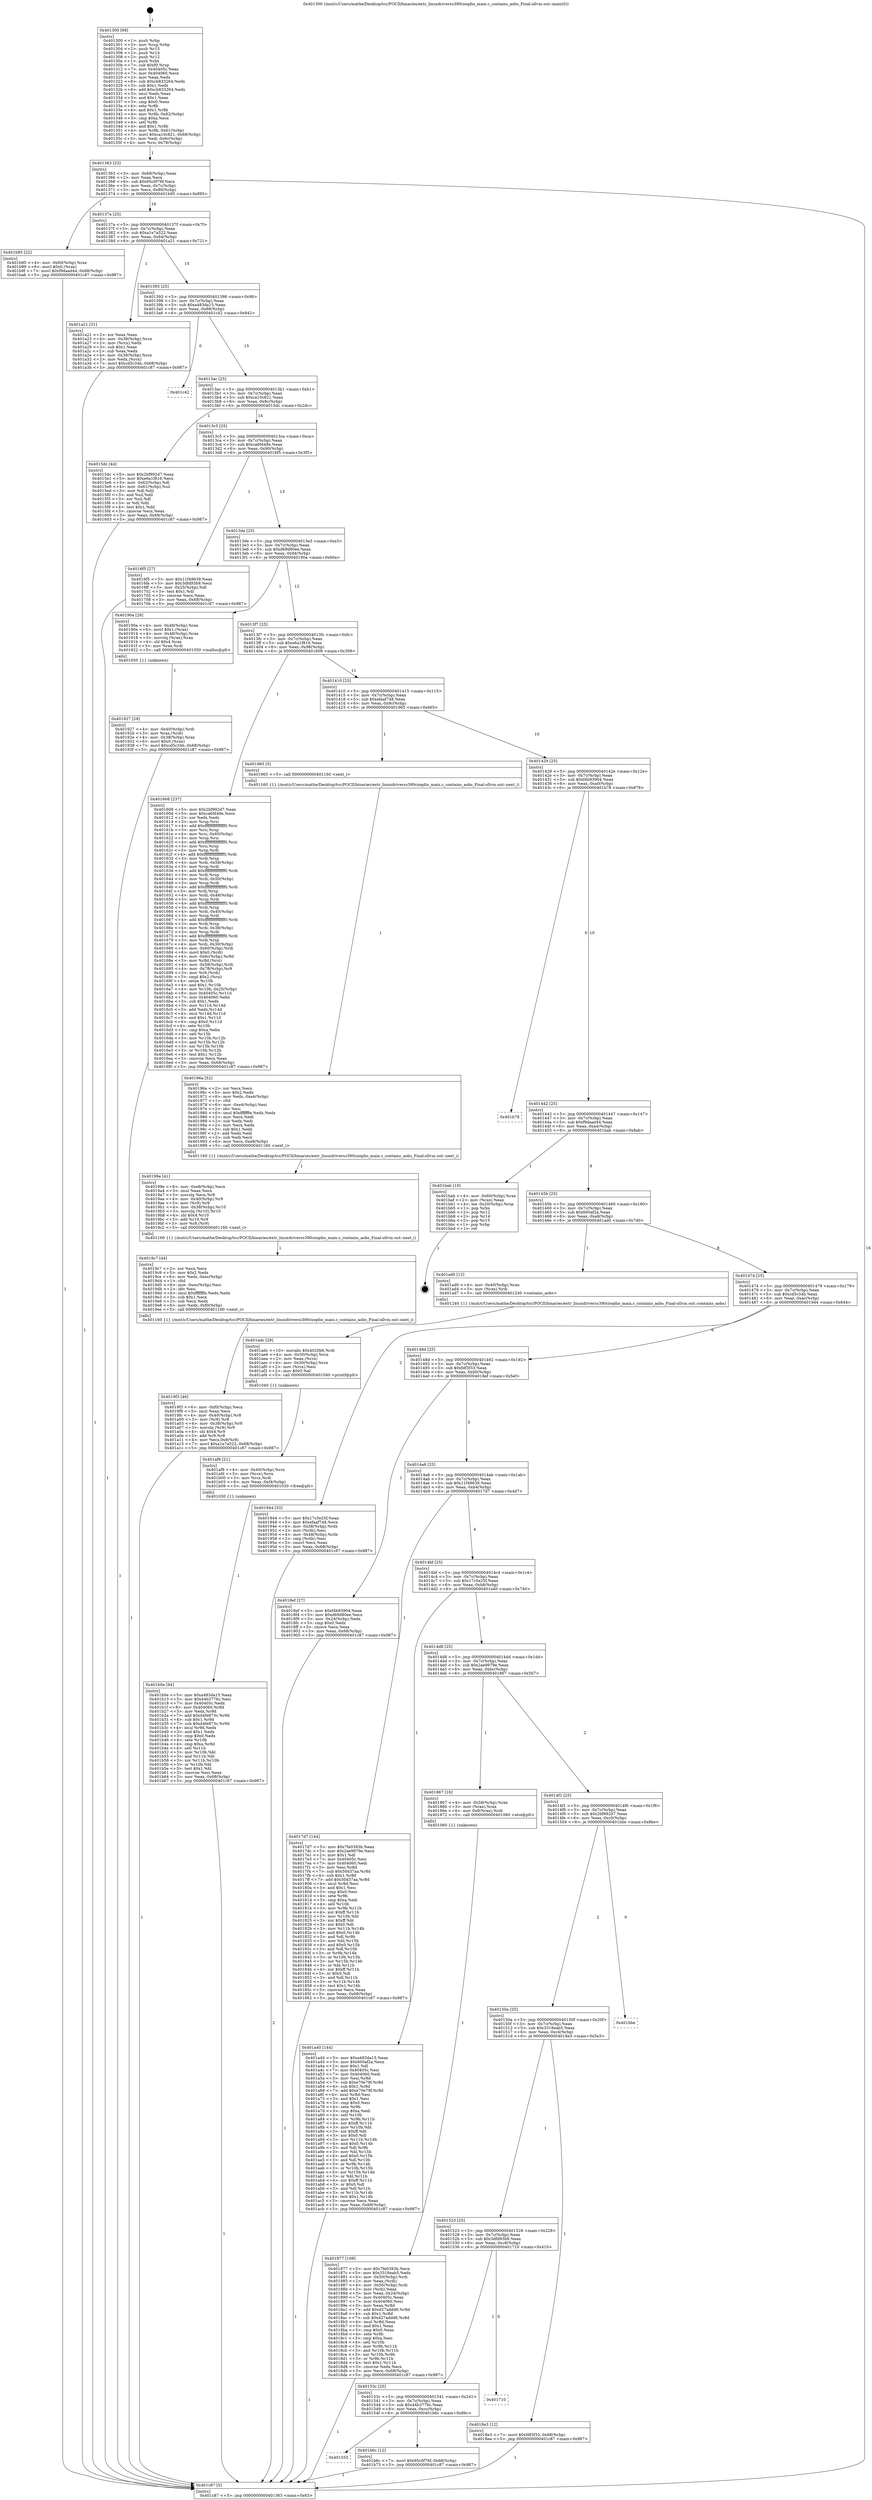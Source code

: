 digraph "0x401300" {
  label = "0x401300 (/mnt/c/Users/mathe/Desktop/tcc/POCII/binaries/extr_linuxdriverss390cioqdio_main.c_contains_aobs_Final-ollvm.out::main(0))"
  labelloc = "t"
  node[shape=record]

  Entry [label="",width=0.3,height=0.3,shape=circle,fillcolor=black,style=filled]
  "0x401363" [label="{
     0x401363 [23]\l
     | [instrs]\l
     &nbsp;&nbsp;0x401363 \<+3\>: mov -0x68(%rbp),%eax\l
     &nbsp;&nbsp;0x401366 \<+2\>: mov %eax,%ecx\l
     &nbsp;&nbsp;0x401368 \<+6\>: sub $0x95c0f76f,%ecx\l
     &nbsp;&nbsp;0x40136e \<+3\>: mov %eax,-0x7c(%rbp)\l
     &nbsp;&nbsp;0x401371 \<+3\>: mov %ecx,-0x80(%rbp)\l
     &nbsp;&nbsp;0x401374 \<+6\>: je 0000000000401b95 \<main+0x895\>\l
  }"]
  "0x401b95" [label="{
     0x401b95 [22]\l
     | [instrs]\l
     &nbsp;&nbsp;0x401b95 \<+4\>: mov -0x60(%rbp),%rax\l
     &nbsp;&nbsp;0x401b99 \<+6\>: movl $0x0,(%rax)\l
     &nbsp;&nbsp;0x401b9f \<+7\>: movl $0xf9daad44,-0x68(%rbp)\l
     &nbsp;&nbsp;0x401ba6 \<+5\>: jmp 0000000000401c87 \<main+0x987\>\l
  }"]
  "0x40137a" [label="{
     0x40137a [25]\l
     | [instrs]\l
     &nbsp;&nbsp;0x40137a \<+5\>: jmp 000000000040137f \<main+0x7f\>\l
     &nbsp;&nbsp;0x40137f \<+3\>: mov -0x7c(%rbp),%eax\l
     &nbsp;&nbsp;0x401382 \<+5\>: sub $0xa1e7a522,%eax\l
     &nbsp;&nbsp;0x401387 \<+6\>: mov %eax,-0x84(%rbp)\l
     &nbsp;&nbsp;0x40138d \<+6\>: je 0000000000401a21 \<main+0x721\>\l
  }"]
  Exit [label="",width=0.3,height=0.3,shape=circle,fillcolor=black,style=filled,peripheries=2]
  "0x401a21" [label="{
     0x401a21 [31]\l
     | [instrs]\l
     &nbsp;&nbsp;0x401a21 \<+2\>: xor %eax,%eax\l
     &nbsp;&nbsp;0x401a23 \<+4\>: mov -0x38(%rbp),%rcx\l
     &nbsp;&nbsp;0x401a27 \<+2\>: mov (%rcx),%edx\l
     &nbsp;&nbsp;0x401a29 \<+3\>: sub $0x1,%eax\l
     &nbsp;&nbsp;0x401a2c \<+2\>: sub %eax,%edx\l
     &nbsp;&nbsp;0x401a2e \<+4\>: mov -0x38(%rbp),%rcx\l
     &nbsp;&nbsp;0x401a32 \<+2\>: mov %edx,(%rcx)\l
     &nbsp;&nbsp;0x401a34 \<+7\>: movl $0xcd5c34b,-0x68(%rbp)\l
     &nbsp;&nbsp;0x401a3b \<+5\>: jmp 0000000000401c87 \<main+0x987\>\l
  }"]
  "0x401393" [label="{
     0x401393 [25]\l
     | [instrs]\l
     &nbsp;&nbsp;0x401393 \<+5\>: jmp 0000000000401398 \<main+0x98\>\l
     &nbsp;&nbsp;0x401398 \<+3\>: mov -0x7c(%rbp),%eax\l
     &nbsp;&nbsp;0x40139b \<+5\>: sub $0xa483da15,%eax\l
     &nbsp;&nbsp;0x4013a0 \<+6\>: mov %eax,-0x88(%rbp)\l
     &nbsp;&nbsp;0x4013a6 \<+6\>: je 0000000000401c42 \<main+0x942\>\l
  }"]
  "0x401555" [label="{
     0x401555\l
  }", style=dashed]
  "0x401c42" [label="{
     0x401c42\l
  }", style=dashed]
  "0x4013ac" [label="{
     0x4013ac [25]\l
     | [instrs]\l
     &nbsp;&nbsp;0x4013ac \<+5\>: jmp 00000000004013b1 \<main+0xb1\>\l
     &nbsp;&nbsp;0x4013b1 \<+3\>: mov -0x7c(%rbp),%eax\l
     &nbsp;&nbsp;0x4013b4 \<+5\>: sub $0xca10c821,%eax\l
     &nbsp;&nbsp;0x4013b9 \<+6\>: mov %eax,-0x8c(%rbp)\l
     &nbsp;&nbsp;0x4013bf \<+6\>: je 00000000004015dc \<main+0x2dc\>\l
  }"]
  "0x401b6c" [label="{
     0x401b6c [12]\l
     | [instrs]\l
     &nbsp;&nbsp;0x401b6c \<+7\>: movl $0x95c0f76f,-0x68(%rbp)\l
     &nbsp;&nbsp;0x401b73 \<+5\>: jmp 0000000000401c87 \<main+0x987\>\l
  }"]
  "0x4015dc" [label="{
     0x4015dc [44]\l
     | [instrs]\l
     &nbsp;&nbsp;0x4015dc \<+5\>: mov $0x2bf992d7,%eax\l
     &nbsp;&nbsp;0x4015e1 \<+5\>: mov $0xe6a1f816,%ecx\l
     &nbsp;&nbsp;0x4015e6 \<+3\>: mov -0x62(%rbp),%dl\l
     &nbsp;&nbsp;0x4015e9 \<+4\>: mov -0x61(%rbp),%sil\l
     &nbsp;&nbsp;0x4015ed \<+3\>: mov %dl,%dil\l
     &nbsp;&nbsp;0x4015f0 \<+3\>: and %sil,%dil\l
     &nbsp;&nbsp;0x4015f3 \<+3\>: xor %sil,%dl\l
     &nbsp;&nbsp;0x4015f6 \<+3\>: or %dl,%dil\l
     &nbsp;&nbsp;0x4015f9 \<+4\>: test $0x1,%dil\l
     &nbsp;&nbsp;0x4015fd \<+3\>: cmovne %ecx,%eax\l
     &nbsp;&nbsp;0x401600 \<+3\>: mov %eax,-0x68(%rbp)\l
     &nbsp;&nbsp;0x401603 \<+5\>: jmp 0000000000401c87 \<main+0x987\>\l
  }"]
  "0x4013c5" [label="{
     0x4013c5 [25]\l
     | [instrs]\l
     &nbsp;&nbsp;0x4013c5 \<+5\>: jmp 00000000004013ca \<main+0xca\>\l
     &nbsp;&nbsp;0x4013ca \<+3\>: mov -0x7c(%rbp),%eax\l
     &nbsp;&nbsp;0x4013cd \<+5\>: sub $0xca6fd49e,%eax\l
     &nbsp;&nbsp;0x4013d2 \<+6\>: mov %eax,-0x90(%rbp)\l
     &nbsp;&nbsp;0x4013d8 \<+6\>: je 00000000004016f5 \<main+0x3f5\>\l
  }"]
  "0x401c87" [label="{
     0x401c87 [5]\l
     | [instrs]\l
     &nbsp;&nbsp;0x401c87 \<+5\>: jmp 0000000000401363 \<main+0x63\>\l
  }"]
  "0x401300" [label="{
     0x401300 [99]\l
     | [instrs]\l
     &nbsp;&nbsp;0x401300 \<+1\>: push %rbp\l
     &nbsp;&nbsp;0x401301 \<+3\>: mov %rsp,%rbp\l
     &nbsp;&nbsp;0x401304 \<+2\>: push %r15\l
     &nbsp;&nbsp;0x401306 \<+2\>: push %r14\l
     &nbsp;&nbsp;0x401308 \<+2\>: push %r12\l
     &nbsp;&nbsp;0x40130a \<+1\>: push %rbx\l
     &nbsp;&nbsp;0x40130b \<+7\>: sub $0xf0,%rsp\l
     &nbsp;&nbsp;0x401312 \<+7\>: mov 0x40405c,%eax\l
     &nbsp;&nbsp;0x401319 \<+7\>: mov 0x404060,%ecx\l
     &nbsp;&nbsp;0x401320 \<+2\>: mov %eax,%edx\l
     &nbsp;&nbsp;0x401322 \<+6\>: sub $0xcb833264,%edx\l
     &nbsp;&nbsp;0x401328 \<+3\>: sub $0x1,%edx\l
     &nbsp;&nbsp;0x40132b \<+6\>: add $0xcb833264,%edx\l
     &nbsp;&nbsp;0x401331 \<+3\>: imul %edx,%eax\l
     &nbsp;&nbsp;0x401334 \<+3\>: and $0x1,%eax\l
     &nbsp;&nbsp;0x401337 \<+3\>: cmp $0x0,%eax\l
     &nbsp;&nbsp;0x40133a \<+4\>: sete %r8b\l
     &nbsp;&nbsp;0x40133e \<+4\>: and $0x1,%r8b\l
     &nbsp;&nbsp;0x401342 \<+4\>: mov %r8b,-0x62(%rbp)\l
     &nbsp;&nbsp;0x401346 \<+3\>: cmp $0xa,%ecx\l
     &nbsp;&nbsp;0x401349 \<+4\>: setl %r8b\l
     &nbsp;&nbsp;0x40134d \<+4\>: and $0x1,%r8b\l
     &nbsp;&nbsp;0x401351 \<+4\>: mov %r8b,-0x61(%rbp)\l
     &nbsp;&nbsp;0x401355 \<+7\>: movl $0xca10c821,-0x68(%rbp)\l
     &nbsp;&nbsp;0x40135c \<+3\>: mov %edi,-0x6c(%rbp)\l
     &nbsp;&nbsp;0x40135f \<+4\>: mov %rsi,-0x78(%rbp)\l
  }"]
  "0x40153c" [label="{
     0x40153c [25]\l
     | [instrs]\l
     &nbsp;&nbsp;0x40153c \<+5\>: jmp 0000000000401541 \<main+0x241\>\l
     &nbsp;&nbsp;0x401541 \<+3\>: mov -0x7c(%rbp),%eax\l
     &nbsp;&nbsp;0x401544 \<+5\>: sub $0x44b3776c,%eax\l
     &nbsp;&nbsp;0x401549 \<+6\>: mov %eax,-0xcc(%rbp)\l
     &nbsp;&nbsp;0x40154f \<+6\>: je 0000000000401b6c \<main+0x86c\>\l
  }"]
  "0x4016f5" [label="{
     0x4016f5 [27]\l
     | [instrs]\l
     &nbsp;&nbsp;0x4016f5 \<+5\>: mov $0x11f49639,%eax\l
     &nbsp;&nbsp;0x4016fa \<+5\>: mov $0x3dfd93b9,%ecx\l
     &nbsp;&nbsp;0x4016ff \<+3\>: mov -0x25(%rbp),%dl\l
     &nbsp;&nbsp;0x401702 \<+3\>: test $0x1,%dl\l
     &nbsp;&nbsp;0x401705 \<+3\>: cmovne %ecx,%eax\l
     &nbsp;&nbsp;0x401708 \<+3\>: mov %eax,-0x68(%rbp)\l
     &nbsp;&nbsp;0x40170b \<+5\>: jmp 0000000000401c87 \<main+0x987\>\l
  }"]
  "0x4013de" [label="{
     0x4013de [25]\l
     | [instrs]\l
     &nbsp;&nbsp;0x4013de \<+5\>: jmp 00000000004013e3 \<main+0xe3\>\l
     &nbsp;&nbsp;0x4013e3 \<+3\>: mov -0x7c(%rbp),%eax\l
     &nbsp;&nbsp;0x4013e6 \<+5\>: sub $0xd69d80ee,%eax\l
     &nbsp;&nbsp;0x4013eb \<+6\>: mov %eax,-0x94(%rbp)\l
     &nbsp;&nbsp;0x4013f1 \<+6\>: je 000000000040190a \<main+0x60a\>\l
  }"]
  "0x401710" [label="{
     0x401710\l
  }", style=dashed]
  "0x40190a" [label="{
     0x40190a [29]\l
     | [instrs]\l
     &nbsp;&nbsp;0x40190a \<+4\>: mov -0x48(%rbp),%rax\l
     &nbsp;&nbsp;0x40190e \<+6\>: movl $0x1,(%rax)\l
     &nbsp;&nbsp;0x401914 \<+4\>: mov -0x48(%rbp),%rax\l
     &nbsp;&nbsp;0x401918 \<+3\>: movslq (%rax),%rax\l
     &nbsp;&nbsp;0x40191b \<+4\>: shl $0x4,%rax\l
     &nbsp;&nbsp;0x40191f \<+3\>: mov %rax,%rdi\l
     &nbsp;&nbsp;0x401922 \<+5\>: call 0000000000401050 \<malloc@plt\>\l
     | [calls]\l
     &nbsp;&nbsp;0x401050 \{1\} (unknown)\l
  }"]
  "0x4013f7" [label="{
     0x4013f7 [25]\l
     | [instrs]\l
     &nbsp;&nbsp;0x4013f7 \<+5\>: jmp 00000000004013fc \<main+0xfc\>\l
     &nbsp;&nbsp;0x4013fc \<+3\>: mov -0x7c(%rbp),%eax\l
     &nbsp;&nbsp;0x4013ff \<+5\>: sub $0xe6a1f816,%eax\l
     &nbsp;&nbsp;0x401404 \<+6\>: mov %eax,-0x98(%rbp)\l
     &nbsp;&nbsp;0x40140a \<+6\>: je 0000000000401608 \<main+0x308\>\l
  }"]
  "0x401b0e" [label="{
     0x401b0e [94]\l
     | [instrs]\l
     &nbsp;&nbsp;0x401b0e \<+5\>: mov $0xa483da15,%eax\l
     &nbsp;&nbsp;0x401b13 \<+5\>: mov $0x44b3776c,%esi\l
     &nbsp;&nbsp;0x401b18 \<+7\>: mov 0x40405c,%edx\l
     &nbsp;&nbsp;0x401b1f \<+8\>: mov 0x404060,%r8d\l
     &nbsp;&nbsp;0x401b27 \<+3\>: mov %edx,%r9d\l
     &nbsp;&nbsp;0x401b2a \<+7\>: add $0xd4fe873c,%r9d\l
     &nbsp;&nbsp;0x401b31 \<+4\>: sub $0x1,%r9d\l
     &nbsp;&nbsp;0x401b35 \<+7\>: sub $0xd4fe873c,%r9d\l
     &nbsp;&nbsp;0x401b3c \<+4\>: imul %r9d,%edx\l
     &nbsp;&nbsp;0x401b40 \<+3\>: and $0x1,%edx\l
     &nbsp;&nbsp;0x401b43 \<+3\>: cmp $0x0,%edx\l
     &nbsp;&nbsp;0x401b46 \<+4\>: sete %r10b\l
     &nbsp;&nbsp;0x401b4a \<+4\>: cmp $0xa,%r8d\l
     &nbsp;&nbsp;0x401b4e \<+4\>: setl %r11b\l
     &nbsp;&nbsp;0x401b52 \<+3\>: mov %r10b,%bl\l
     &nbsp;&nbsp;0x401b55 \<+3\>: and %r11b,%bl\l
     &nbsp;&nbsp;0x401b58 \<+3\>: xor %r11b,%r10b\l
     &nbsp;&nbsp;0x401b5b \<+3\>: or %r10b,%bl\l
     &nbsp;&nbsp;0x401b5e \<+3\>: test $0x1,%bl\l
     &nbsp;&nbsp;0x401b61 \<+3\>: cmovne %esi,%eax\l
     &nbsp;&nbsp;0x401b64 \<+3\>: mov %eax,-0x68(%rbp)\l
     &nbsp;&nbsp;0x401b67 \<+5\>: jmp 0000000000401c87 \<main+0x987\>\l
  }"]
  "0x401608" [label="{
     0x401608 [237]\l
     | [instrs]\l
     &nbsp;&nbsp;0x401608 \<+5\>: mov $0x2bf992d7,%eax\l
     &nbsp;&nbsp;0x40160d \<+5\>: mov $0xca6fd49e,%ecx\l
     &nbsp;&nbsp;0x401612 \<+2\>: xor %edx,%edx\l
     &nbsp;&nbsp;0x401614 \<+3\>: mov %rsp,%rsi\l
     &nbsp;&nbsp;0x401617 \<+4\>: add $0xfffffffffffffff0,%rsi\l
     &nbsp;&nbsp;0x40161b \<+3\>: mov %rsi,%rsp\l
     &nbsp;&nbsp;0x40161e \<+4\>: mov %rsi,-0x60(%rbp)\l
     &nbsp;&nbsp;0x401622 \<+3\>: mov %rsp,%rsi\l
     &nbsp;&nbsp;0x401625 \<+4\>: add $0xfffffffffffffff0,%rsi\l
     &nbsp;&nbsp;0x401629 \<+3\>: mov %rsi,%rsp\l
     &nbsp;&nbsp;0x40162c \<+3\>: mov %rsp,%rdi\l
     &nbsp;&nbsp;0x40162f \<+4\>: add $0xfffffffffffffff0,%rdi\l
     &nbsp;&nbsp;0x401633 \<+3\>: mov %rdi,%rsp\l
     &nbsp;&nbsp;0x401636 \<+4\>: mov %rdi,-0x58(%rbp)\l
     &nbsp;&nbsp;0x40163a \<+3\>: mov %rsp,%rdi\l
     &nbsp;&nbsp;0x40163d \<+4\>: add $0xfffffffffffffff0,%rdi\l
     &nbsp;&nbsp;0x401641 \<+3\>: mov %rdi,%rsp\l
     &nbsp;&nbsp;0x401644 \<+4\>: mov %rdi,-0x50(%rbp)\l
     &nbsp;&nbsp;0x401648 \<+3\>: mov %rsp,%rdi\l
     &nbsp;&nbsp;0x40164b \<+4\>: add $0xfffffffffffffff0,%rdi\l
     &nbsp;&nbsp;0x40164f \<+3\>: mov %rdi,%rsp\l
     &nbsp;&nbsp;0x401652 \<+4\>: mov %rdi,-0x48(%rbp)\l
     &nbsp;&nbsp;0x401656 \<+3\>: mov %rsp,%rdi\l
     &nbsp;&nbsp;0x401659 \<+4\>: add $0xfffffffffffffff0,%rdi\l
     &nbsp;&nbsp;0x40165d \<+3\>: mov %rdi,%rsp\l
     &nbsp;&nbsp;0x401660 \<+4\>: mov %rdi,-0x40(%rbp)\l
     &nbsp;&nbsp;0x401664 \<+3\>: mov %rsp,%rdi\l
     &nbsp;&nbsp;0x401667 \<+4\>: add $0xfffffffffffffff0,%rdi\l
     &nbsp;&nbsp;0x40166b \<+3\>: mov %rdi,%rsp\l
     &nbsp;&nbsp;0x40166e \<+4\>: mov %rdi,-0x38(%rbp)\l
     &nbsp;&nbsp;0x401672 \<+3\>: mov %rsp,%rdi\l
     &nbsp;&nbsp;0x401675 \<+4\>: add $0xfffffffffffffff0,%rdi\l
     &nbsp;&nbsp;0x401679 \<+3\>: mov %rdi,%rsp\l
     &nbsp;&nbsp;0x40167c \<+4\>: mov %rdi,-0x30(%rbp)\l
     &nbsp;&nbsp;0x401680 \<+4\>: mov -0x60(%rbp),%rdi\l
     &nbsp;&nbsp;0x401684 \<+6\>: movl $0x0,(%rdi)\l
     &nbsp;&nbsp;0x40168a \<+4\>: mov -0x6c(%rbp),%r8d\l
     &nbsp;&nbsp;0x40168e \<+3\>: mov %r8d,(%rsi)\l
     &nbsp;&nbsp;0x401691 \<+4\>: mov -0x58(%rbp),%rdi\l
     &nbsp;&nbsp;0x401695 \<+4\>: mov -0x78(%rbp),%r9\l
     &nbsp;&nbsp;0x401699 \<+3\>: mov %r9,(%rdi)\l
     &nbsp;&nbsp;0x40169c \<+3\>: cmpl $0x2,(%rsi)\l
     &nbsp;&nbsp;0x40169f \<+4\>: setne %r10b\l
     &nbsp;&nbsp;0x4016a3 \<+4\>: and $0x1,%r10b\l
     &nbsp;&nbsp;0x4016a7 \<+4\>: mov %r10b,-0x25(%rbp)\l
     &nbsp;&nbsp;0x4016ab \<+8\>: mov 0x40405c,%r11d\l
     &nbsp;&nbsp;0x4016b3 \<+7\>: mov 0x404060,%ebx\l
     &nbsp;&nbsp;0x4016ba \<+3\>: sub $0x1,%edx\l
     &nbsp;&nbsp;0x4016bd \<+3\>: mov %r11d,%r14d\l
     &nbsp;&nbsp;0x4016c0 \<+3\>: add %edx,%r14d\l
     &nbsp;&nbsp;0x4016c3 \<+4\>: imul %r14d,%r11d\l
     &nbsp;&nbsp;0x4016c7 \<+4\>: and $0x1,%r11d\l
     &nbsp;&nbsp;0x4016cb \<+4\>: cmp $0x0,%r11d\l
     &nbsp;&nbsp;0x4016cf \<+4\>: sete %r10b\l
     &nbsp;&nbsp;0x4016d3 \<+3\>: cmp $0xa,%ebx\l
     &nbsp;&nbsp;0x4016d6 \<+4\>: setl %r15b\l
     &nbsp;&nbsp;0x4016da \<+3\>: mov %r10b,%r12b\l
     &nbsp;&nbsp;0x4016dd \<+3\>: and %r15b,%r12b\l
     &nbsp;&nbsp;0x4016e0 \<+3\>: xor %r15b,%r10b\l
     &nbsp;&nbsp;0x4016e3 \<+3\>: or %r10b,%r12b\l
     &nbsp;&nbsp;0x4016e6 \<+4\>: test $0x1,%r12b\l
     &nbsp;&nbsp;0x4016ea \<+3\>: cmovne %ecx,%eax\l
     &nbsp;&nbsp;0x4016ed \<+3\>: mov %eax,-0x68(%rbp)\l
     &nbsp;&nbsp;0x4016f0 \<+5\>: jmp 0000000000401c87 \<main+0x987\>\l
  }"]
  "0x401410" [label="{
     0x401410 [25]\l
     | [instrs]\l
     &nbsp;&nbsp;0x401410 \<+5\>: jmp 0000000000401415 \<main+0x115\>\l
     &nbsp;&nbsp;0x401415 \<+3\>: mov -0x7c(%rbp),%eax\l
     &nbsp;&nbsp;0x401418 \<+5\>: sub $0xefaaf748,%eax\l
     &nbsp;&nbsp;0x40141d \<+6\>: mov %eax,-0x9c(%rbp)\l
     &nbsp;&nbsp;0x401423 \<+6\>: je 0000000000401965 \<main+0x665\>\l
  }"]
  "0x401af9" [label="{
     0x401af9 [21]\l
     | [instrs]\l
     &nbsp;&nbsp;0x401af9 \<+4\>: mov -0x40(%rbp),%rcx\l
     &nbsp;&nbsp;0x401afd \<+3\>: mov (%rcx),%rcx\l
     &nbsp;&nbsp;0x401b00 \<+3\>: mov %rcx,%rdi\l
     &nbsp;&nbsp;0x401b03 \<+6\>: mov %eax,-0xf4(%rbp)\l
     &nbsp;&nbsp;0x401b09 \<+5\>: call 0000000000401030 \<free@plt\>\l
     | [calls]\l
     &nbsp;&nbsp;0x401030 \{1\} (unknown)\l
  }"]
  "0x401adc" [label="{
     0x401adc [29]\l
     | [instrs]\l
     &nbsp;&nbsp;0x401adc \<+10\>: movabs $0x4020b6,%rdi\l
     &nbsp;&nbsp;0x401ae6 \<+4\>: mov -0x30(%rbp),%rcx\l
     &nbsp;&nbsp;0x401aea \<+2\>: mov %eax,(%rcx)\l
     &nbsp;&nbsp;0x401aec \<+4\>: mov -0x30(%rbp),%rcx\l
     &nbsp;&nbsp;0x401af0 \<+2\>: mov (%rcx),%esi\l
     &nbsp;&nbsp;0x401af2 \<+2\>: mov $0x0,%al\l
     &nbsp;&nbsp;0x401af4 \<+5\>: call 0000000000401040 \<printf@plt\>\l
     | [calls]\l
     &nbsp;&nbsp;0x401040 \{1\} (unknown)\l
  }"]
  "0x401965" [label="{
     0x401965 [5]\l
     | [instrs]\l
     &nbsp;&nbsp;0x401965 \<+5\>: call 0000000000401160 \<next_i\>\l
     | [calls]\l
     &nbsp;&nbsp;0x401160 \{1\} (/mnt/c/Users/mathe/Desktop/tcc/POCII/binaries/extr_linuxdriverss390cioqdio_main.c_contains_aobs_Final-ollvm.out::next_i)\l
  }"]
  "0x401429" [label="{
     0x401429 [25]\l
     | [instrs]\l
     &nbsp;&nbsp;0x401429 \<+5\>: jmp 000000000040142e \<main+0x12e\>\l
     &nbsp;&nbsp;0x40142e \<+3\>: mov -0x7c(%rbp),%eax\l
     &nbsp;&nbsp;0x401431 \<+5\>: sub $0xf4b93904,%eax\l
     &nbsp;&nbsp;0x401436 \<+6\>: mov %eax,-0xa0(%rbp)\l
     &nbsp;&nbsp;0x40143c \<+6\>: je 0000000000401b78 \<main+0x878\>\l
  }"]
  "0x4019f3" [label="{
     0x4019f3 [46]\l
     | [instrs]\l
     &nbsp;&nbsp;0x4019f3 \<+6\>: mov -0xf0(%rbp),%ecx\l
     &nbsp;&nbsp;0x4019f9 \<+3\>: imul %eax,%ecx\l
     &nbsp;&nbsp;0x4019fc \<+4\>: mov -0x40(%rbp),%r8\l
     &nbsp;&nbsp;0x401a00 \<+3\>: mov (%r8),%r8\l
     &nbsp;&nbsp;0x401a03 \<+4\>: mov -0x38(%rbp),%r9\l
     &nbsp;&nbsp;0x401a07 \<+3\>: movslq (%r9),%r9\l
     &nbsp;&nbsp;0x401a0a \<+4\>: shl $0x4,%r9\l
     &nbsp;&nbsp;0x401a0e \<+3\>: add %r9,%r8\l
     &nbsp;&nbsp;0x401a11 \<+4\>: mov %ecx,0x8(%r8)\l
     &nbsp;&nbsp;0x401a15 \<+7\>: movl $0xa1e7a522,-0x68(%rbp)\l
     &nbsp;&nbsp;0x401a1c \<+5\>: jmp 0000000000401c87 \<main+0x987\>\l
  }"]
  "0x401b78" [label="{
     0x401b78\l
  }", style=dashed]
  "0x401442" [label="{
     0x401442 [25]\l
     | [instrs]\l
     &nbsp;&nbsp;0x401442 \<+5\>: jmp 0000000000401447 \<main+0x147\>\l
     &nbsp;&nbsp;0x401447 \<+3\>: mov -0x7c(%rbp),%eax\l
     &nbsp;&nbsp;0x40144a \<+5\>: sub $0xf9daad44,%eax\l
     &nbsp;&nbsp;0x40144f \<+6\>: mov %eax,-0xa4(%rbp)\l
     &nbsp;&nbsp;0x401455 \<+6\>: je 0000000000401bab \<main+0x8ab\>\l
  }"]
  "0x4019c7" [label="{
     0x4019c7 [44]\l
     | [instrs]\l
     &nbsp;&nbsp;0x4019c7 \<+2\>: xor %ecx,%ecx\l
     &nbsp;&nbsp;0x4019c9 \<+5\>: mov $0x2,%edx\l
     &nbsp;&nbsp;0x4019ce \<+6\>: mov %edx,-0xec(%rbp)\l
     &nbsp;&nbsp;0x4019d4 \<+1\>: cltd\l
     &nbsp;&nbsp;0x4019d5 \<+6\>: mov -0xec(%rbp),%esi\l
     &nbsp;&nbsp;0x4019db \<+2\>: idiv %esi\l
     &nbsp;&nbsp;0x4019dd \<+6\>: imul $0xfffffffe,%edx,%edx\l
     &nbsp;&nbsp;0x4019e3 \<+3\>: sub $0x1,%ecx\l
     &nbsp;&nbsp;0x4019e6 \<+2\>: sub %ecx,%edx\l
     &nbsp;&nbsp;0x4019e8 \<+6\>: mov %edx,-0xf0(%rbp)\l
     &nbsp;&nbsp;0x4019ee \<+5\>: call 0000000000401160 \<next_i\>\l
     | [calls]\l
     &nbsp;&nbsp;0x401160 \{1\} (/mnt/c/Users/mathe/Desktop/tcc/POCII/binaries/extr_linuxdriverss390cioqdio_main.c_contains_aobs_Final-ollvm.out::next_i)\l
  }"]
  "0x401bab" [label="{
     0x401bab [19]\l
     | [instrs]\l
     &nbsp;&nbsp;0x401bab \<+4\>: mov -0x60(%rbp),%rax\l
     &nbsp;&nbsp;0x401baf \<+2\>: mov (%rax),%eax\l
     &nbsp;&nbsp;0x401bb1 \<+4\>: lea -0x20(%rbp),%rsp\l
     &nbsp;&nbsp;0x401bb5 \<+1\>: pop %rbx\l
     &nbsp;&nbsp;0x401bb6 \<+2\>: pop %r12\l
     &nbsp;&nbsp;0x401bb8 \<+2\>: pop %r14\l
     &nbsp;&nbsp;0x401bba \<+2\>: pop %r15\l
     &nbsp;&nbsp;0x401bbc \<+1\>: pop %rbp\l
     &nbsp;&nbsp;0x401bbd \<+1\>: ret\l
  }"]
  "0x40145b" [label="{
     0x40145b [25]\l
     | [instrs]\l
     &nbsp;&nbsp;0x40145b \<+5\>: jmp 0000000000401460 \<main+0x160\>\l
     &nbsp;&nbsp;0x401460 \<+3\>: mov -0x7c(%rbp),%eax\l
     &nbsp;&nbsp;0x401463 \<+5\>: sub $0x600af2a,%eax\l
     &nbsp;&nbsp;0x401468 \<+6\>: mov %eax,-0xa8(%rbp)\l
     &nbsp;&nbsp;0x40146e \<+6\>: je 0000000000401ad0 \<main+0x7d0\>\l
  }"]
  "0x40199e" [label="{
     0x40199e [41]\l
     | [instrs]\l
     &nbsp;&nbsp;0x40199e \<+6\>: mov -0xe8(%rbp),%ecx\l
     &nbsp;&nbsp;0x4019a4 \<+3\>: imul %eax,%ecx\l
     &nbsp;&nbsp;0x4019a7 \<+3\>: movslq %ecx,%r8\l
     &nbsp;&nbsp;0x4019aa \<+4\>: mov -0x40(%rbp),%r9\l
     &nbsp;&nbsp;0x4019ae \<+3\>: mov (%r9),%r9\l
     &nbsp;&nbsp;0x4019b1 \<+4\>: mov -0x38(%rbp),%r10\l
     &nbsp;&nbsp;0x4019b5 \<+3\>: movslq (%r10),%r10\l
     &nbsp;&nbsp;0x4019b8 \<+4\>: shl $0x4,%r10\l
     &nbsp;&nbsp;0x4019bc \<+3\>: add %r10,%r9\l
     &nbsp;&nbsp;0x4019bf \<+3\>: mov %r8,(%r9)\l
     &nbsp;&nbsp;0x4019c2 \<+5\>: call 0000000000401160 \<next_i\>\l
     | [calls]\l
     &nbsp;&nbsp;0x401160 \{1\} (/mnt/c/Users/mathe/Desktop/tcc/POCII/binaries/extr_linuxdriverss390cioqdio_main.c_contains_aobs_Final-ollvm.out::next_i)\l
  }"]
  "0x401ad0" [label="{
     0x401ad0 [12]\l
     | [instrs]\l
     &nbsp;&nbsp;0x401ad0 \<+4\>: mov -0x40(%rbp),%rax\l
     &nbsp;&nbsp;0x401ad4 \<+3\>: mov (%rax),%rdi\l
     &nbsp;&nbsp;0x401ad7 \<+5\>: call 0000000000401240 \<contains_aobs\>\l
     | [calls]\l
     &nbsp;&nbsp;0x401240 \{1\} (/mnt/c/Users/mathe/Desktop/tcc/POCII/binaries/extr_linuxdriverss390cioqdio_main.c_contains_aobs_Final-ollvm.out::contains_aobs)\l
  }"]
  "0x401474" [label="{
     0x401474 [25]\l
     | [instrs]\l
     &nbsp;&nbsp;0x401474 \<+5\>: jmp 0000000000401479 \<main+0x179\>\l
     &nbsp;&nbsp;0x401479 \<+3\>: mov -0x7c(%rbp),%eax\l
     &nbsp;&nbsp;0x40147c \<+5\>: sub $0xcd5c34b,%eax\l
     &nbsp;&nbsp;0x401481 \<+6\>: mov %eax,-0xac(%rbp)\l
     &nbsp;&nbsp;0x401487 \<+6\>: je 0000000000401944 \<main+0x644\>\l
  }"]
  "0x40196a" [label="{
     0x40196a [52]\l
     | [instrs]\l
     &nbsp;&nbsp;0x40196a \<+2\>: xor %ecx,%ecx\l
     &nbsp;&nbsp;0x40196c \<+5\>: mov $0x2,%edx\l
     &nbsp;&nbsp;0x401971 \<+6\>: mov %edx,-0xe4(%rbp)\l
     &nbsp;&nbsp;0x401977 \<+1\>: cltd\l
     &nbsp;&nbsp;0x401978 \<+6\>: mov -0xe4(%rbp),%esi\l
     &nbsp;&nbsp;0x40197e \<+2\>: idiv %esi\l
     &nbsp;&nbsp;0x401980 \<+6\>: imul $0xfffffffe,%edx,%edx\l
     &nbsp;&nbsp;0x401986 \<+2\>: mov %ecx,%edi\l
     &nbsp;&nbsp;0x401988 \<+2\>: sub %edx,%edi\l
     &nbsp;&nbsp;0x40198a \<+2\>: mov %ecx,%edx\l
     &nbsp;&nbsp;0x40198c \<+3\>: sub $0x1,%edx\l
     &nbsp;&nbsp;0x40198f \<+2\>: add %edx,%edi\l
     &nbsp;&nbsp;0x401991 \<+2\>: sub %edi,%ecx\l
     &nbsp;&nbsp;0x401993 \<+6\>: mov %ecx,-0xe8(%rbp)\l
     &nbsp;&nbsp;0x401999 \<+5\>: call 0000000000401160 \<next_i\>\l
     | [calls]\l
     &nbsp;&nbsp;0x401160 \{1\} (/mnt/c/Users/mathe/Desktop/tcc/POCII/binaries/extr_linuxdriverss390cioqdio_main.c_contains_aobs_Final-ollvm.out::next_i)\l
  }"]
  "0x401944" [label="{
     0x401944 [33]\l
     | [instrs]\l
     &nbsp;&nbsp;0x401944 \<+5\>: mov $0x17c5e25f,%eax\l
     &nbsp;&nbsp;0x401949 \<+5\>: mov $0xefaaf748,%ecx\l
     &nbsp;&nbsp;0x40194e \<+4\>: mov -0x38(%rbp),%rdx\l
     &nbsp;&nbsp;0x401952 \<+2\>: mov (%rdx),%esi\l
     &nbsp;&nbsp;0x401954 \<+4\>: mov -0x48(%rbp),%rdx\l
     &nbsp;&nbsp;0x401958 \<+2\>: cmp (%rdx),%esi\l
     &nbsp;&nbsp;0x40195a \<+3\>: cmovl %ecx,%eax\l
     &nbsp;&nbsp;0x40195d \<+3\>: mov %eax,-0x68(%rbp)\l
     &nbsp;&nbsp;0x401960 \<+5\>: jmp 0000000000401c87 \<main+0x987\>\l
  }"]
  "0x40148d" [label="{
     0x40148d [25]\l
     | [instrs]\l
     &nbsp;&nbsp;0x40148d \<+5\>: jmp 0000000000401492 \<main+0x192\>\l
     &nbsp;&nbsp;0x401492 \<+3\>: mov -0x7c(%rbp),%eax\l
     &nbsp;&nbsp;0x401495 \<+5\>: sub $0xfdf3f33,%eax\l
     &nbsp;&nbsp;0x40149a \<+6\>: mov %eax,-0xb0(%rbp)\l
     &nbsp;&nbsp;0x4014a0 \<+6\>: je 00000000004018ef \<main+0x5ef\>\l
  }"]
  "0x401927" [label="{
     0x401927 [29]\l
     | [instrs]\l
     &nbsp;&nbsp;0x401927 \<+4\>: mov -0x40(%rbp),%rdi\l
     &nbsp;&nbsp;0x40192b \<+3\>: mov %rax,(%rdi)\l
     &nbsp;&nbsp;0x40192e \<+4\>: mov -0x38(%rbp),%rax\l
     &nbsp;&nbsp;0x401932 \<+6\>: movl $0x0,(%rax)\l
     &nbsp;&nbsp;0x401938 \<+7\>: movl $0xcd5c34b,-0x68(%rbp)\l
     &nbsp;&nbsp;0x40193f \<+5\>: jmp 0000000000401c87 \<main+0x987\>\l
  }"]
  "0x4018ef" [label="{
     0x4018ef [27]\l
     | [instrs]\l
     &nbsp;&nbsp;0x4018ef \<+5\>: mov $0xf4b93904,%eax\l
     &nbsp;&nbsp;0x4018f4 \<+5\>: mov $0xd69d80ee,%ecx\l
     &nbsp;&nbsp;0x4018f9 \<+3\>: mov -0x24(%rbp),%edx\l
     &nbsp;&nbsp;0x4018fc \<+3\>: cmp $0x0,%edx\l
     &nbsp;&nbsp;0x4018ff \<+3\>: cmove %ecx,%eax\l
     &nbsp;&nbsp;0x401902 \<+3\>: mov %eax,-0x68(%rbp)\l
     &nbsp;&nbsp;0x401905 \<+5\>: jmp 0000000000401c87 \<main+0x987\>\l
  }"]
  "0x4014a6" [label="{
     0x4014a6 [25]\l
     | [instrs]\l
     &nbsp;&nbsp;0x4014a6 \<+5\>: jmp 00000000004014ab \<main+0x1ab\>\l
     &nbsp;&nbsp;0x4014ab \<+3\>: mov -0x7c(%rbp),%eax\l
     &nbsp;&nbsp;0x4014ae \<+5\>: sub $0x11f49639,%eax\l
     &nbsp;&nbsp;0x4014b3 \<+6\>: mov %eax,-0xb4(%rbp)\l
     &nbsp;&nbsp;0x4014b9 \<+6\>: je 00000000004017d7 \<main+0x4d7\>\l
  }"]
  "0x401523" [label="{
     0x401523 [25]\l
     | [instrs]\l
     &nbsp;&nbsp;0x401523 \<+5\>: jmp 0000000000401528 \<main+0x228\>\l
     &nbsp;&nbsp;0x401528 \<+3\>: mov -0x7c(%rbp),%eax\l
     &nbsp;&nbsp;0x40152b \<+5\>: sub $0x3dfd93b9,%eax\l
     &nbsp;&nbsp;0x401530 \<+6\>: mov %eax,-0xc8(%rbp)\l
     &nbsp;&nbsp;0x401536 \<+6\>: je 0000000000401710 \<main+0x410\>\l
  }"]
  "0x4017d7" [label="{
     0x4017d7 [144]\l
     | [instrs]\l
     &nbsp;&nbsp;0x4017d7 \<+5\>: mov $0x7fe0393b,%eax\l
     &nbsp;&nbsp;0x4017dc \<+5\>: mov $0x2ae9979e,%ecx\l
     &nbsp;&nbsp;0x4017e1 \<+2\>: mov $0x1,%dl\l
     &nbsp;&nbsp;0x4017e3 \<+7\>: mov 0x40405c,%esi\l
     &nbsp;&nbsp;0x4017ea \<+7\>: mov 0x404060,%edi\l
     &nbsp;&nbsp;0x4017f1 \<+3\>: mov %esi,%r8d\l
     &nbsp;&nbsp;0x4017f4 \<+7\>: sub $0x50d37aa,%r8d\l
     &nbsp;&nbsp;0x4017fb \<+4\>: sub $0x1,%r8d\l
     &nbsp;&nbsp;0x4017ff \<+7\>: add $0x50d37aa,%r8d\l
     &nbsp;&nbsp;0x401806 \<+4\>: imul %r8d,%esi\l
     &nbsp;&nbsp;0x40180a \<+3\>: and $0x1,%esi\l
     &nbsp;&nbsp;0x40180d \<+3\>: cmp $0x0,%esi\l
     &nbsp;&nbsp;0x401810 \<+4\>: sete %r9b\l
     &nbsp;&nbsp;0x401814 \<+3\>: cmp $0xa,%edi\l
     &nbsp;&nbsp;0x401817 \<+4\>: setl %r10b\l
     &nbsp;&nbsp;0x40181b \<+3\>: mov %r9b,%r11b\l
     &nbsp;&nbsp;0x40181e \<+4\>: xor $0xff,%r11b\l
     &nbsp;&nbsp;0x401822 \<+3\>: mov %r10b,%bl\l
     &nbsp;&nbsp;0x401825 \<+3\>: xor $0xff,%bl\l
     &nbsp;&nbsp;0x401828 \<+3\>: xor $0x0,%dl\l
     &nbsp;&nbsp;0x40182b \<+3\>: mov %r11b,%r14b\l
     &nbsp;&nbsp;0x40182e \<+4\>: and $0x0,%r14b\l
     &nbsp;&nbsp;0x401832 \<+3\>: and %dl,%r9b\l
     &nbsp;&nbsp;0x401835 \<+3\>: mov %bl,%r15b\l
     &nbsp;&nbsp;0x401838 \<+4\>: and $0x0,%r15b\l
     &nbsp;&nbsp;0x40183c \<+3\>: and %dl,%r10b\l
     &nbsp;&nbsp;0x40183f \<+3\>: or %r9b,%r14b\l
     &nbsp;&nbsp;0x401842 \<+3\>: or %r10b,%r15b\l
     &nbsp;&nbsp;0x401845 \<+3\>: xor %r15b,%r14b\l
     &nbsp;&nbsp;0x401848 \<+3\>: or %bl,%r11b\l
     &nbsp;&nbsp;0x40184b \<+4\>: xor $0xff,%r11b\l
     &nbsp;&nbsp;0x40184f \<+3\>: or $0x0,%dl\l
     &nbsp;&nbsp;0x401852 \<+3\>: and %dl,%r11b\l
     &nbsp;&nbsp;0x401855 \<+3\>: or %r11b,%r14b\l
     &nbsp;&nbsp;0x401858 \<+4\>: test $0x1,%r14b\l
     &nbsp;&nbsp;0x40185c \<+3\>: cmovne %ecx,%eax\l
     &nbsp;&nbsp;0x40185f \<+3\>: mov %eax,-0x68(%rbp)\l
     &nbsp;&nbsp;0x401862 \<+5\>: jmp 0000000000401c87 \<main+0x987\>\l
  }"]
  "0x4014bf" [label="{
     0x4014bf [25]\l
     | [instrs]\l
     &nbsp;&nbsp;0x4014bf \<+5\>: jmp 00000000004014c4 \<main+0x1c4\>\l
     &nbsp;&nbsp;0x4014c4 \<+3\>: mov -0x7c(%rbp),%eax\l
     &nbsp;&nbsp;0x4014c7 \<+5\>: sub $0x17c5e25f,%eax\l
     &nbsp;&nbsp;0x4014cc \<+6\>: mov %eax,-0xb8(%rbp)\l
     &nbsp;&nbsp;0x4014d2 \<+6\>: je 0000000000401a40 \<main+0x740\>\l
  }"]
  "0x4018e3" [label="{
     0x4018e3 [12]\l
     | [instrs]\l
     &nbsp;&nbsp;0x4018e3 \<+7\>: movl $0xfdf3f33,-0x68(%rbp)\l
     &nbsp;&nbsp;0x4018ea \<+5\>: jmp 0000000000401c87 \<main+0x987\>\l
  }"]
  "0x401a40" [label="{
     0x401a40 [144]\l
     | [instrs]\l
     &nbsp;&nbsp;0x401a40 \<+5\>: mov $0xa483da15,%eax\l
     &nbsp;&nbsp;0x401a45 \<+5\>: mov $0x600af2a,%ecx\l
     &nbsp;&nbsp;0x401a4a \<+2\>: mov $0x1,%dl\l
     &nbsp;&nbsp;0x401a4c \<+7\>: mov 0x40405c,%esi\l
     &nbsp;&nbsp;0x401a53 \<+7\>: mov 0x404060,%edi\l
     &nbsp;&nbsp;0x401a5a \<+3\>: mov %esi,%r8d\l
     &nbsp;&nbsp;0x401a5d \<+7\>: sub $0xe70e79f,%r8d\l
     &nbsp;&nbsp;0x401a64 \<+4\>: sub $0x1,%r8d\l
     &nbsp;&nbsp;0x401a68 \<+7\>: add $0xe70e79f,%r8d\l
     &nbsp;&nbsp;0x401a6f \<+4\>: imul %r8d,%esi\l
     &nbsp;&nbsp;0x401a73 \<+3\>: and $0x1,%esi\l
     &nbsp;&nbsp;0x401a76 \<+3\>: cmp $0x0,%esi\l
     &nbsp;&nbsp;0x401a79 \<+4\>: sete %r9b\l
     &nbsp;&nbsp;0x401a7d \<+3\>: cmp $0xa,%edi\l
     &nbsp;&nbsp;0x401a80 \<+4\>: setl %r10b\l
     &nbsp;&nbsp;0x401a84 \<+3\>: mov %r9b,%r11b\l
     &nbsp;&nbsp;0x401a87 \<+4\>: xor $0xff,%r11b\l
     &nbsp;&nbsp;0x401a8b \<+3\>: mov %r10b,%bl\l
     &nbsp;&nbsp;0x401a8e \<+3\>: xor $0xff,%bl\l
     &nbsp;&nbsp;0x401a91 \<+3\>: xor $0x0,%dl\l
     &nbsp;&nbsp;0x401a94 \<+3\>: mov %r11b,%r14b\l
     &nbsp;&nbsp;0x401a97 \<+4\>: and $0x0,%r14b\l
     &nbsp;&nbsp;0x401a9b \<+3\>: and %dl,%r9b\l
     &nbsp;&nbsp;0x401a9e \<+3\>: mov %bl,%r15b\l
     &nbsp;&nbsp;0x401aa1 \<+4\>: and $0x0,%r15b\l
     &nbsp;&nbsp;0x401aa5 \<+3\>: and %dl,%r10b\l
     &nbsp;&nbsp;0x401aa8 \<+3\>: or %r9b,%r14b\l
     &nbsp;&nbsp;0x401aab \<+3\>: or %r10b,%r15b\l
     &nbsp;&nbsp;0x401aae \<+3\>: xor %r15b,%r14b\l
     &nbsp;&nbsp;0x401ab1 \<+3\>: or %bl,%r11b\l
     &nbsp;&nbsp;0x401ab4 \<+4\>: xor $0xff,%r11b\l
     &nbsp;&nbsp;0x401ab8 \<+3\>: or $0x0,%dl\l
     &nbsp;&nbsp;0x401abb \<+3\>: and %dl,%r11b\l
     &nbsp;&nbsp;0x401abe \<+3\>: or %r11b,%r14b\l
     &nbsp;&nbsp;0x401ac1 \<+4\>: test $0x1,%r14b\l
     &nbsp;&nbsp;0x401ac5 \<+3\>: cmovne %ecx,%eax\l
     &nbsp;&nbsp;0x401ac8 \<+3\>: mov %eax,-0x68(%rbp)\l
     &nbsp;&nbsp;0x401acb \<+5\>: jmp 0000000000401c87 \<main+0x987\>\l
  }"]
  "0x4014d8" [label="{
     0x4014d8 [25]\l
     | [instrs]\l
     &nbsp;&nbsp;0x4014d8 \<+5\>: jmp 00000000004014dd \<main+0x1dd\>\l
     &nbsp;&nbsp;0x4014dd \<+3\>: mov -0x7c(%rbp),%eax\l
     &nbsp;&nbsp;0x4014e0 \<+5\>: sub $0x2ae9979e,%eax\l
     &nbsp;&nbsp;0x4014e5 \<+6\>: mov %eax,-0xbc(%rbp)\l
     &nbsp;&nbsp;0x4014eb \<+6\>: je 0000000000401867 \<main+0x567\>\l
  }"]
  "0x40150a" [label="{
     0x40150a [25]\l
     | [instrs]\l
     &nbsp;&nbsp;0x40150a \<+5\>: jmp 000000000040150f \<main+0x20f\>\l
     &nbsp;&nbsp;0x40150f \<+3\>: mov -0x7c(%rbp),%eax\l
     &nbsp;&nbsp;0x401512 \<+5\>: sub $0x3318eab5,%eax\l
     &nbsp;&nbsp;0x401517 \<+6\>: mov %eax,-0xc4(%rbp)\l
     &nbsp;&nbsp;0x40151d \<+6\>: je 00000000004018e3 \<main+0x5e3\>\l
  }"]
  "0x401867" [label="{
     0x401867 [16]\l
     | [instrs]\l
     &nbsp;&nbsp;0x401867 \<+4\>: mov -0x58(%rbp),%rax\l
     &nbsp;&nbsp;0x40186b \<+3\>: mov (%rax),%rax\l
     &nbsp;&nbsp;0x40186e \<+4\>: mov 0x8(%rax),%rdi\l
     &nbsp;&nbsp;0x401872 \<+5\>: call 0000000000401060 \<atoi@plt\>\l
     | [calls]\l
     &nbsp;&nbsp;0x401060 \{1\} (unknown)\l
  }"]
  "0x4014f1" [label="{
     0x4014f1 [25]\l
     | [instrs]\l
     &nbsp;&nbsp;0x4014f1 \<+5\>: jmp 00000000004014f6 \<main+0x1f6\>\l
     &nbsp;&nbsp;0x4014f6 \<+3\>: mov -0x7c(%rbp),%eax\l
     &nbsp;&nbsp;0x4014f9 \<+5\>: sub $0x2bf992d7,%eax\l
     &nbsp;&nbsp;0x4014fe \<+6\>: mov %eax,-0xc0(%rbp)\l
     &nbsp;&nbsp;0x401504 \<+6\>: je 0000000000401bbe \<main+0x8be\>\l
  }"]
  "0x401877" [label="{
     0x401877 [108]\l
     | [instrs]\l
     &nbsp;&nbsp;0x401877 \<+5\>: mov $0x7fe0393b,%ecx\l
     &nbsp;&nbsp;0x40187c \<+5\>: mov $0x3318eab5,%edx\l
     &nbsp;&nbsp;0x401881 \<+4\>: mov -0x50(%rbp),%rdi\l
     &nbsp;&nbsp;0x401885 \<+2\>: mov %eax,(%rdi)\l
     &nbsp;&nbsp;0x401887 \<+4\>: mov -0x50(%rbp),%rdi\l
     &nbsp;&nbsp;0x40188b \<+2\>: mov (%rdi),%eax\l
     &nbsp;&nbsp;0x40188d \<+3\>: mov %eax,-0x24(%rbp)\l
     &nbsp;&nbsp;0x401890 \<+7\>: mov 0x40405c,%eax\l
     &nbsp;&nbsp;0x401897 \<+7\>: mov 0x404060,%esi\l
     &nbsp;&nbsp;0x40189e \<+3\>: mov %eax,%r8d\l
     &nbsp;&nbsp;0x4018a1 \<+7\>: add $0xd27addd6,%r8d\l
     &nbsp;&nbsp;0x4018a8 \<+4\>: sub $0x1,%r8d\l
     &nbsp;&nbsp;0x4018ac \<+7\>: sub $0xd27addd6,%r8d\l
     &nbsp;&nbsp;0x4018b3 \<+4\>: imul %r8d,%eax\l
     &nbsp;&nbsp;0x4018b7 \<+3\>: and $0x1,%eax\l
     &nbsp;&nbsp;0x4018ba \<+3\>: cmp $0x0,%eax\l
     &nbsp;&nbsp;0x4018bd \<+4\>: sete %r9b\l
     &nbsp;&nbsp;0x4018c1 \<+3\>: cmp $0xa,%esi\l
     &nbsp;&nbsp;0x4018c4 \<+4\>: setl %r10b\l
     &nbsp;&nbsp;0x4018c8 \<+3\>: mov %r9b,%r11b\l
     &nbsp;&nbsp;0x4018cb \<+3\>: and %r10b,%r11b\l
     &nbsp;&nbsp;0x4018ce \<+3\>: xor %r10b,%r9b\l
     &nbsp;&nbsp;0x4018d1 \<+3\>: or %r9b,%r11b\l
     &nbsp;&nbsp;0x4018d4 \<+4\>: test $0x1,%r11b\l
     &nbsp;&nbsp;0x4018d8 \<+3\>: cmovne %edx,%ecx\l
     &nbsp;&nbsp;0x4018db \<+3\>: mov %ecx,-0x68(%rbp)\l
     &nbsp;&nbsp;0x4018de \<+5\>: jmp 0000000000401c87 \<main+0x987\>\l
  }"]
  "0x401bbe" [label="{
     0x401bbe\l
  }", style=dashed]
  Entry -> "0x401300" [label=" 1"]
  "0x401363" -> "0x401b95" [label=" 1"]
  "0x401363" -> "0x40137a" [label=" 16"]
  "0x401bab" -> Exit [label=" 1"]
  "0x40137a" -> "0x401a21" [label=" 1"]
  "0x40137a" -> "0x401393" [label=" 15"]
  "0x401b95" -> "0x401c87" [label=" 1"]
  "0x401393" -> "0x401c42" [label=" 0"]
  "0x401393" -> "0x4013ac" [label=" 15"]
  "0x401b6c" -> "0x401c87" [label=" 1"]
  "0x4013ac" -> "0x4015dc" [label=" 1"]
  "0x4013ac" -> "0x4013c5" [label=" 14"]
  "0x4015dc" -> "0x401c87" [label=" 1"]
  "0x401300" -> "0x401363" [label=" 1"]
  "0x401c87" -> "0x401363" [label=" 16"]
  "0x40153c" -> "0x401555" [label=" 0"]
  "0x4013c5" -> "0x4016f5" [label=" 1"]
  "0x4013c5" -> "0x4013de" [label=" 13"]
  "0x40153c" -> "0x401b6c" [label=" 1"]
  "0x4013de" -> "0x40190a" [label=" 1"]
  "0x4013de" -> "0x4013f7" [label=" 12"]
  "0x401523" -> "0x40153c" [label=" 1"]
  "0x4013f7" -> "0x401608" [label=" 1"]
  "0x4013f7" -> "0x401410" [label=" 11"]
  "0x401523" -> "0x401710" [label=" 0"]
  "0x401608" -> "0x401c87" [label=" 1"]
  "0x4016f5" -> "0x401c87" [label=" 1"]
  "0x401b0e" -> "0x401c87" [label=" 1"]
  "0x401410" -> "0x401965" [label=" 1"]
  "0x401410" -> "0x401429" [label=" 10"]
  "0x401af9" -> "0x401b0e" [label=" 1"]
  "0x401429" -> "0x401b78" [label=" 0"]
  "0x401429" -> "0x401442" [label=" 10"]
  "0x401adc" -> "0x401af9" [label=" 1"]
  "0x401442" -> "0x401bab" [label=" 1"]
  "0x401442" -> "0x40145b" [label=" 9"]
  "0x401ad0" -> "0x401adc" [label=" 1"]
  "0x40145b" -> "0x401ad0" [label=" 1"]
  "0x40145b" -> "0x401474" [label=" 8"]
  "0x401a40" -> "0x401c87" [label=" 1"]
  "0x401474" -> "0x401944" [label=" 2"]
  "0x401474" -> "0x40148d" [label=" 6"]
  "0x401a21" -> "0x401c87" [label=" 1"]
  "0x40148d" -> "0x4018ef" [label=" 1"]
  "0x40148d" -> "0x4014a6" [label=" 5"]
  "0x4019f3" -> "0x401c87" [label=" 1"]
  "0x4014a6" -> "0x4017d7" [label=" 1"]
  "0x4014a6" -> "0x4014bf" [label=" 4"]
  "0x4017d7" -> "0x401c87" [label=" 1"]
  "0x4019c7" -> "0x4019f3" [label=" 1"]
  "0x4014bf" -> "0x401a40" [label=" 1"]
  "0x4014bf" -> "0x4014d8" [label=" 3"]
  "0x40199e" -> "0x4019c7" [label=" 1"]
  "0x4014d8" -> "0x401867" [label=" 1"]
  "0x4014d8" -> "0x4014f1" [label=" 2"]
  "0x401867" -> "0x401877" [label=" 1"]
  "0x401877" -> "0x401c87" [label=" 1"]
  "0x401965" -> "0x40196a" [label=" 1"]
  "0x4014f1" -> "0x401bbe" [label=" 0"]
  "0x4014f1" -> "0x40150a" [label=" 2"]
  "0x40196a" -> "0x40199e" [label=" 1"]
  "0x40150a" -> "0x4018e3" [label=" 1"]
  "0x40150a" -> "0x401523" [label=" 1"]
  "0x4018e3" -> "0x401c87" [label=" 1"]
  "0x4018ef" -> "0x401c87" [label=" 1"]
  "0x40190a" -> "0x401927" [label=" 1"]
  "0x401927" -> "0x401c87" [label=" 1"]
  "0x401944" -> "0x401c87" [label=" 2"]
}
